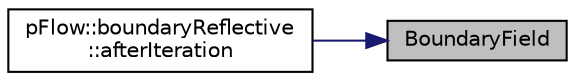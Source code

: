 digraph "BoundaryField"
{
 // LATEX_PDF_SIZE
  edge [fontname="Helvetica",fontsize="10",labelfontname="Helvetica",labelfontsize="10"];
  node [fontname="Helvetica",fontsize="10",shape=record];
  rankdir="RL";
  Node1 [label="BoundaryField",height=0.2,width=0.4,color="black", fillcolor="grey75", style="filled", fontcolor="black",tooltip=" "];
  Node1 -> Node2 [dir="back",color="midnightblue",fontsize="10",style="solid",fontname="Helvetica"];
  Node2 [label="pFlow::boundaryReflective\l::afterIteration",height=0.2,width=0.4,color="black", fillcolor="white", style="filled",URL="$classpFlow_1_1boundaryReflective.html#a63bc85a406a11ddfa23cbd13b4f5e46b",tooltip=" "];
}
